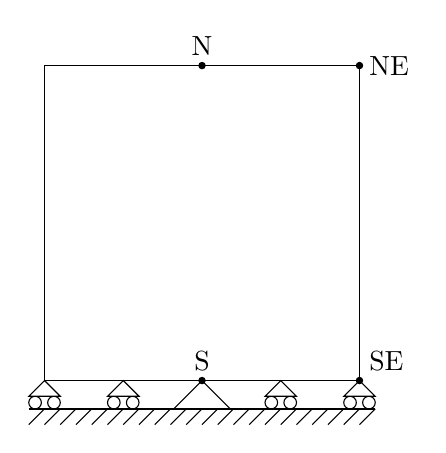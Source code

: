 \begin{tikzpicture}[scale=2]
	\draw (-1,0) rectangle (1,2);
	\node[right] at (1,2) {NE};
	\node[above] at (0,2) {N};
	\node[above] at (0,0) {S};
	\node[above right] at (1,0) {SE};
	\draw[fill] (0,0) circle (0.02) (0,2) circle (0.02) (1,2) circle (0.02) (1,0) circle (0.02);
	\foreach \x in {-1,-0.5,0.5,1} {
		\draw[xshift=\x cm ] (0,0) -- (-0.1,-0.1) -- (0.1,-0.1) -- cycle
			(-0.06,-0.14) circle (0.04)
			(0.06,-0.14) circle (0.04);
		}
	\draw (0,0) -- (-0.18,-0.18) -- (0.18,-0.18) -- cycle;
	\draw[thick] (-1.1,-0.18) -- (1.1,-0.18);
	\foreach \q in {-1.0,-0.9,...,1.2} { \draw[xshift=\q cm,yshift=-0.18cm] (0,0) -- (-0.1,-0.1);}
\end{tikzpicture}